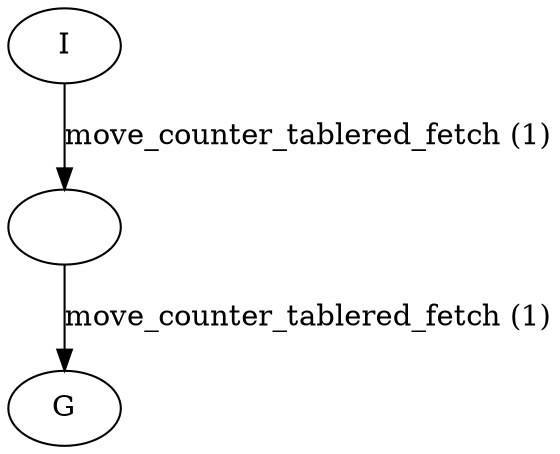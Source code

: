 digraph  {
1 [label=I];
2 [label=G];
3 [label=""];
1 -> 3  [key=0, label="move_counter_tablered_fetch (1)"];
3 -> 2  [key=0, label="move_counter_tablered_fetch (1)"];
}
